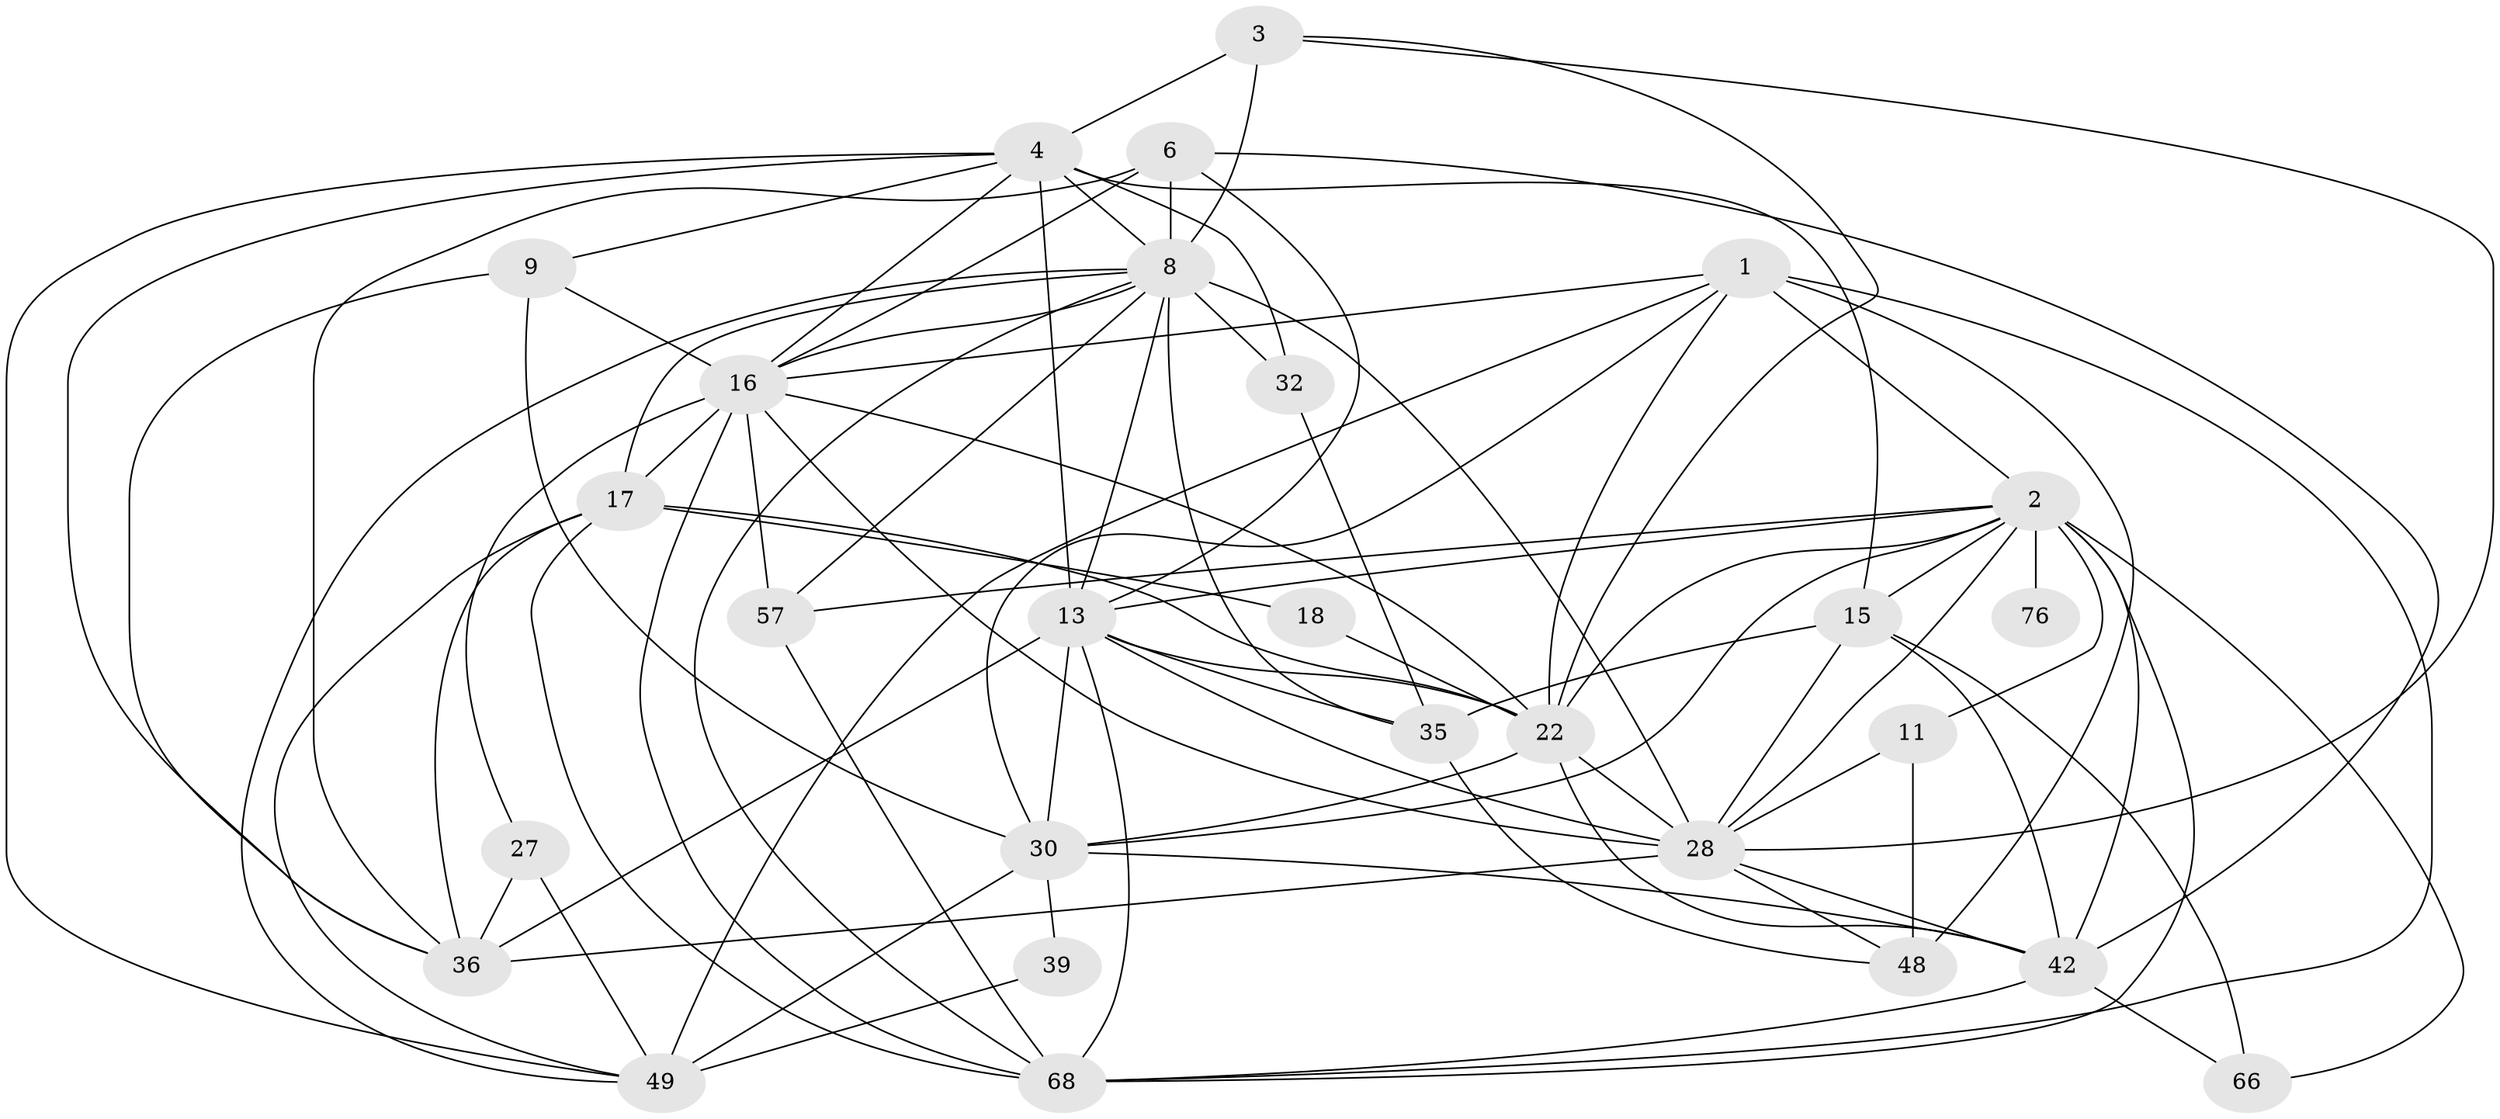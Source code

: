 // original degree distribution, {3: 0.23255813953488372, 4: 0.26744186046511625, 5: 0.22093023255813954, 2: 0.1511627906976744, 7: 0.03488372093023256, 6: 0.08139534883720931, 8: 0.011627906976744186}
// Generated by graph-tools (version 1.1) at 2025/18/03/04/25 18:18:41]
// undirected, 28 vertices, 88 edges
graph export_dot {
graph [start="1"]
  node [color=gray90,style=filled];
  1 [super="+54"];
  2 [super="+7+5+10"];
  3 [super="+21"];
  4 [super="+51+23"];
  6 [super="+19+63"];
  8 [super="+33+12"];
  9 [super="+46+74"];
  11;
  13 [super="+62+24+55"];
  15 [super="+38+58"];
  16 [super="+40+29+31"];
  17 [super="+61+56"];
  18;
  22 [super="+64+59+81"];
  27 [super="+47"];
  28 [super="+43+65"];
  30 [super="+34+73"];
  32 [super="+80"];
  35 [super="+37"];
  36 [super="+45"];
  39;
  42 [super="+67+52+79"];
  48 [super="+50"];
  49 [super="+70+60"];
  57 [super="+72"];
  66;
  68 [super="+77"];
  76;
  1 -- 49 [weight=2];
  1 -- 2 [weight=2];
  1 -- 68;
  1 -- 48 [weight=2];
  1 -- 16;
  1 -- 22;
  1 -- 30;
  2 -- 28;
  2 -- 11 [weight=2];
  2 -- 76 [weight=2];
  2 -- 13;
  2 -- 22 [weight=3];
  2 -- 42 [weight=2];
  2 -- 30;
  2 -- 15;
  2 -- 66;
  2 -- 68;
  2 -- 57;
  3 -- 28;
  3 -- 4 [weight=2];
  3 -- 8;
  3 -- 22;
  4 -- 9;
  4 -- 32;
  4 -- 16;
  4 -- 13;
  4 -- 49;
  4 -- 36;
  4 -- 8;
  4 -- 15;
  6 -- 8;
  6 -- 36;
  6 -- 16;
  6 -- 13 [weight=2];
  6 -- 42;
  8 -- 16;
  8 -- 57;
  8 -- 49;
  8 -- 35;
  8 -- 68;
  8 -- 13 [weight=2];
  8 -- 17 [weight=2];
  8 -- 32;
  8 -- 28;
  9 -- 30 [weight=2];
  9 -- 36;
  9 -- 16;
  11 -- 48;
  11 -- 28;
  13 -- 36;
  13 -- 30;
  13 -- 68;
  13 -- 22;
  13 -- 35;
  13 -- 28 [weight=2];
  15 -- 35;
  15 -- 42;
  15 -- 66;
  15 -- 28 [weight=2];
  16 -- 17 [weight=3];
  16 -- 22;
  16 -- 68;
  16 -- 27;
  16 -- 57;
  16 -- 28 [weight=2];
  17 -- 22;
  17 -- 36 [weight=2];
  17 -- 18;
  17 -- 49;
  17 -- 68;
  18 -- 22;
  22 -- 42;
  22 -- 28;
  22 -- 30;
  27 -- 36 [weight=2];
  27 -- 49;
  28 -- 36 [weight=2];
  28 -- 42;
  28 -- 48;
  30 -- 49 [weight=2];
  30 -- 39 [weight=2];
  30 -- 42;
  32 -- 35;
  35 -- 48;
  39 -- 49;
  42 -- 68;
  42 -- 66;
  57 -- 68;
}
